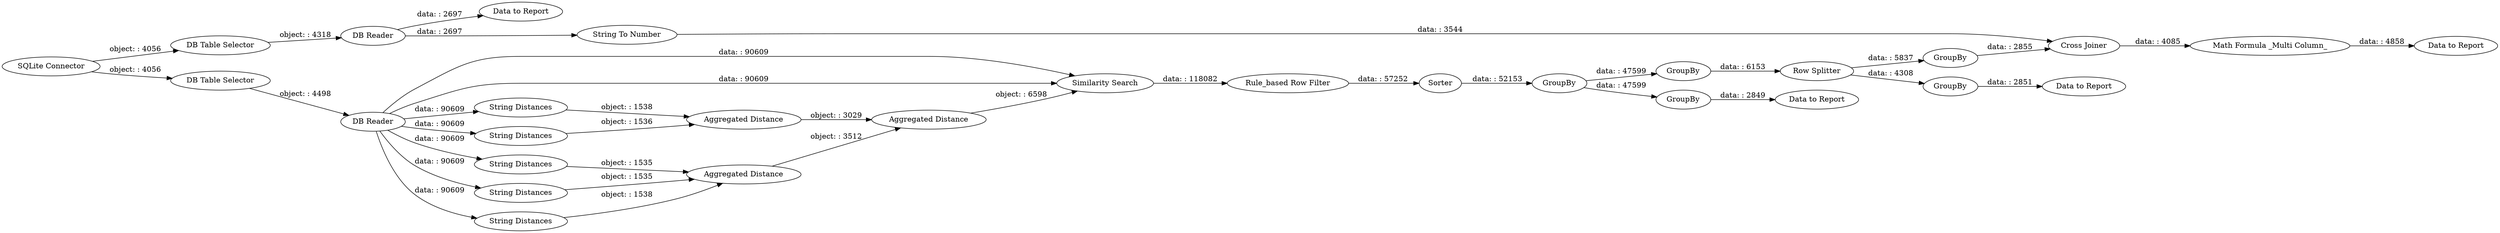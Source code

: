 digraph {
	"-7471828797745177256_16" [label="DB Table Selector"]
	"-7471828797745177256_7" [label="Data to Report"]
	"-7471828797745177256_44" [label="Rule_based Row Filter"]
	"-7471828797745177256_23" [label="Similarity Search"]
	"-7471828797745177256_6" [label="DB Reader"]
	"-7471828797745177256_41" [label="String Distances"]
	"-7471828797745177256_29" [label=Sorter]
	"-7471828797745177256_37" [label="String Distances"]
	"-7471828797745177256_36" [label="Aggregated Distance"]
	"-7471828797745177256_55" [label="String To Number"]
	"-7471828797745177256_40" [label="Aggregated Distance"]
	"-7471828797745177256_43" [label="Aggregated Distance"]
	"-7471828797745177256_50" [label="Data to Report"]
	"-7471828797745177256_59" [label="Data to Report"]
	"-7471828797745177256_49" [label=GroupBy]
	"-7471828797745177256_52" [label=GroupBy]
	"-7471828797745177256_47" [label="Row Splitter"]
	"-7471828797745177256_19" [label="Data to Report"]
	"-7471828797745177256_42" [label="String Distances"]
	"-7471828797745177256_38" [label="String Distances"]
	"-7471828797745177256_56" [label="Math Formula _Multi Column_"]
	"-7471828797745177256_48" [label=GroupBy]
	"-7471828797745177256_46" [label=GroupBy]
	"-7471828797745177256_58" [label="Cross Joiner"]
	"-7471828797745177256_17" [label="DB Reader"]
	"-7471828797745177256_1" [label="SQLite Connector"]
	"-7471828797745177256_45" [label=GroupBy]
	"-7471828797745177256_5" [label="DB Table Selector"]
	"-7471828797745177256_39" [label="String Distances"]
	"-7471828797745177256_42" -> "-7471828797745177256_43" [label="object: : 1536"]
	"-7471828797745177256_37" -> "-7471828797745177256_36" [label="object: : 1535"]
	"-7471828797745177256_29" -> "-7471828797745177256_49" [label="data: : 52153"]
	"-7471828797745177256_38" -> "-7471828797745177256_36" [label="object: : 1535"]
	"-7471828797745177256_39" -> "-7471828797745177256_36" [label="object: : 1538"]
	"-7471828797745177256_6" -> "-7471828797745177256_23" [label="data: : 90609"]
	"-7471828797745177256_17" -> "-7471828797745177256_55" [label="data: : 2697"]
	"-7471828797745177256_46" -> "-7471828797745177256_50" [label="data: : 2849"]
	"-7471828797745177256_55" -> "-7471828797745177256_58" [label="data: : 3544"]
	"-7471828797745177256_6" -> "-7471828797745177256_39" [label="data: : 90609"]
	"-7471828797745177256_6" -> "-7471828797745177256_38" [label="data: : 90609"]
	"-7471828797745177256_1" -> "-7471828797745177256_16" [label="object: : 4056"]
	"-7471828797745177256_47" -> "-7471828797745177256_52" [label="data: : 5837"]
	"-7471828797745177256_49" -> "-7471828797745177256_46" [label="data: : 47599"]
	"-7471828797745177256_45" -> "-7471828797745177256_47" [label="data: : 6153"]
	"-7471828797745177256_41" -> "-7471828797745177256_43" [label="object: : 1538"]
	"-7471828797745177256_6" -> "-7471828797745177256_37" [label="data: : 90609"]
	"-7471828797745177256_6" -> "-7471828797745177256_41" [label="data: : 90609"]
	"-7471828797745177256_16" -> "-7471828797745177256_17" [label="object: : 4318"]
	"-7471828797745177256_5" -> "-7471828797745177256_6" [label="object: : 4498"]
	"-7471828797745177256_6" -> "-7471828797745177256_23" [label="data: : 90609"]
	"-7471828797745177256_40" -> "-7471828797745177256_23" [label="object: : 6598"]
	"-7471828797745177256_23" -> "-7471828797745177256_44" [label="data: : 118082"]
	"-7471828797745177256_58" -> "-7471828797745177256_56" [label="data: : 4085"]
	"-7471828797745177256_36" -> "-7471828797745177256_40" [label="object: : 3512"]
	"-7471828797745177256_48" -> "-7471828797745177256_7" [label="data: : 2851"]
	"-7471828797745177256_44" -> "-7471828797745177256_29" [label="data: : 57252"]
	"-7471828797745177256_47" -> "-7471828797745177256_48" [label="data: : 4308"]
	"-7471828797745177256_43" -> "-7471828797745177256_40" [label="object: : 3029"]
	"-7471828797745177256_49" -> "-7471828797745177256_45" [label="data: : 47599"]
	"-7471828797745177256_17" -> "-7471828797745177256_19" [label="data: : 2697"]
	"-7471828797745177256_1" -> "-7471828797745177256_5" [label="object: : 4056"]
	"-7471828797745177256_6" -> "-7471828797745177256_42" [label="data: : 90609"]
	"-7471828797745177256_56" -> "-7471828797745177256_59" [label="data: : 4858"]
	"-7471828797745177256_52" -> "-7471828797745177256_58" [label="data: : 2855"]
	rankdir=LR
}

